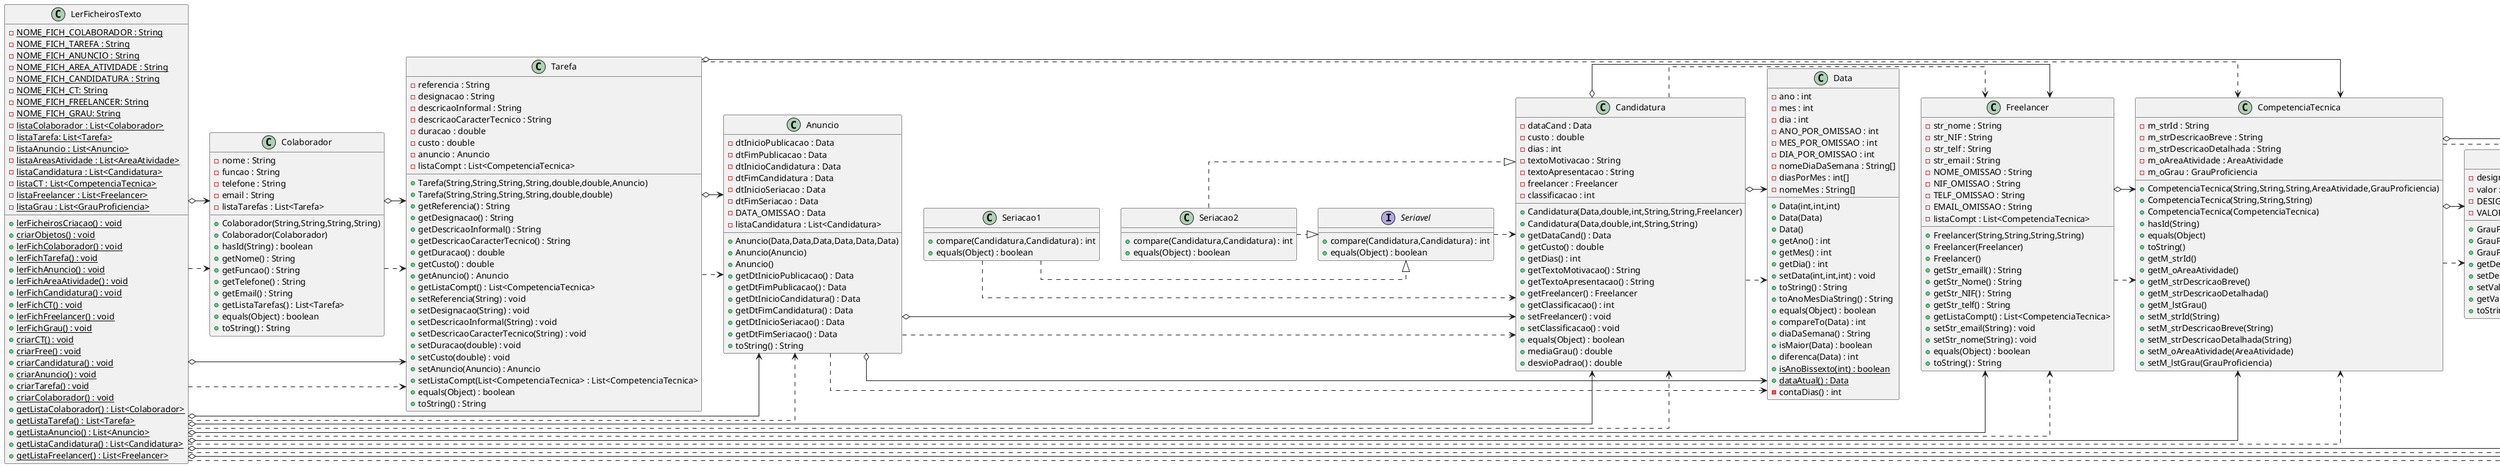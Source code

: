 @startuml
skinparam linetype ortho


class AreaAtividade {
-m_strCodigo : String
-m_strDescricaoBreve : String
-m_strDescricaoDetalhada : String
-CODIGO_OMISSAO : String
-DESCRICAO_BREVE_CODIGO_OMISSAO  : String
-DESCRICAO_DETALHADA_OMISSAO : String
+AreaAtividade(String,String,String)
+AreaAtividade(AreaAtividade)
+AreaAtividade()
+hasId(String)
+getCodigo()
+getM_strDescricaoBreve()
+getM_strDescricaoDetalhada()
+equals(Object)
+toString()
}

class GrauProficiencia{
-designacao : String
-valor : int
-DESIGNACAO_POR_CODIGO_OMISSAO : String
-VALOR_POR_OMISSAO : int
+GrauProficiencia(String, int)
+GrauProficiencia(GrauProficiencia)
+GrauProficiencia()
+getDesignacao()
+setDesignacao(String)
+setValor(int)
+getValor()
+toString()
}

class CompetenciaTecnica{
-m_strId : String
-m_strDescricaoBreve : String
-m_strDescricaoDetalhada : String
-m_oAreaAtividade : AreaAtividade
-m_oGrau : GrauProficiencia
+CompetenciaTecnica(String,String,String,AreaAtividade,GrauProficiencia)
+CompetenciaTecnica(String,String,String)
+CompetenciaTecnica(CompetenciaTecnica)
+hasId(String)
+equals(Object)
+toString()
+getM_strId()
+getM_oAreaAtividade()
+getM_strDescricaoBreve()
+getM_strDescricaoDetalhada()
+getM_lstGrau()
+setM_strId(String)
+setM_strDescricaoBreve(String)
+setM_strDescricaoDetalhada(String)
+setM_oAreaAtividade(AreaAtividade)
+setM_lstGrau(GrauProficiencia)
}

class Data{
-ano : int
-mes : int
-dia : int
-ANO_POR_OMISSAO : int
-MES_POR_OMISSAO : int
-DIA_POR_OMISSAO : int
-nomeDiaDaSemana : String[]
-diasPorMes : int[]
-nomeMes : String[]
+Data(int,int,int)
+Data(Data)
+Data()
+getAno() : int
+getMes() : int
+getDia() : int
+setData(int,int,int) : void
+toString() : String
+toAnoMesDiaString() : String
+equals(Object) : boolean
+compareTo(Data) : int
+diaDaSemana() : String
+isMaior(Data) : boolean
+diferenca(Data) : int
+{static}isAnoBissexto(int) : boolean
+{static}dataAtual() : Data
-contaDias() : int
}

class Freelancer{
-str_nome : String
-str_NIF : String
-str_telf : String
-str_email : String
-NOME_OMISSAO : String
-NIF_OMISSAO : String
-TELF_OMISSAO : String
-EMAIL_OMISSAO : String
-listaCompt : List<CompetenciaTecnica>
+Freelancer(String,String,String,String)
+Freelancer(Freelancer)
+Freelancer()
+getStr_emaill() : String
+getStr_Nome() : String
+getStr_NIF() : String
+getStr_telf() : String
+getListaCompt() : List<CompetenciaTecnica>
+setStr_email(String) : void
+setStr_nome(String) : void
+equals(Object) : boolean
+toString() : String
}

class Candidatura{
-dataCand : Data
-custo : double
-dias : int
-textoMotivacao : String
-textoApresentacao : String
-freelancer : Freelancer
-classificacao : int
+Candidatura(Data,double,int,String,String,Freelancer)
+Candidatura(Data,double,int,String,String)
+getDataCand() : Data
+getCusto() : double
+getDias() : int
+getTextoMotivacao() : String
+getTextoApresentacao() : String
+getFreelancer() : Freelancer
+getClassificacao() : int
+setFreelancer() : void
+setClassificacao() : void
+equals(Object) : boolean
+mediaGrau() : double
+desvioPadrao() : double
}

class Anuncio{
-dtInicioPublicacao : Data
-dtFimPublicacao : Data
-dtInicioCandidatura : Data
-dtFimCandidatura : Data
-dtInicioSeriacao : Data
-dtFimSeriacao : Data
-DATA_OMISSAO : Data
-listaCandidatura : List<Candidatura>
+Anuncio(Data,Data,Data,Data,Data,Data)
+Anuncio(Anuncio)
+Anuncio()
+getDtInicioPublicacao() : Data
+getDtFimPublicacao() : Data
+getDtInicioCandidatura() : Data
+getDtFimCandidatura() : Data
+getDtInicioSeriacao() : Data
+getDtFimSeriacao() : Data
+toString() : String
}


interface Seriavel{
+compare(Candidatura,Candidatura) : int
+equals(Object) : boolean
}


class Seriacao1{
+compare(Candidatura,Candidatura) : int
+equals(Object) : boolean
}

class Seriacao2{
+compare(Candidatura,Candidatura) : int
+equals(Object) : boolean
}

class Colaborador{
-nome : String
-funcao : String
-telefone : String
-email : String
-listaTarefas : List<Tarefa>
+Colaborador(String,String,String,String)
+Colaborador(Colaborador)
+hasId(String) : boolean
+getNome() : String
+getFuncao() : String
+getTelefone() : String
+getEmail() : String
+getListaTarefas() : List<Tarefa>
+equals(Object) : boolean
+toString() : String
}

class Tarefa{
-referencia : String
-designacao : String
-descricaoInformal : String
-descricaoCaracterTecnico : String
-duracao : double
-custo : double
-anuncio : Anuncio
-listaCompt : List<CompetenciaTecnica>
+Tarefa(String,String,String,String,double,double,Anuncio)
+Tarefa(String,String,String,String,double,double)
+getReferencia() : String
+getDesignacao() : String
+getDescricaoInformal() : String
+getDescricaoCaracterTecnico() : String
+getDuracao() : double
+getCusto() : double
+getAnuncio() : Anuncio
+getListaCompt() : List<CompetenciaTecnica>
+setReferencia(String) : void
+setDesignacao(String) : void
+setDescricaoInformal(String) : void
+setDescricaoCaracterTecnico(String) : void
+setDuracao(double) : void
+setCusto(double) : void
+setAnuncio(Anuncio) : Anuncio
+setListaCompt(List<CompetenciaTecnica> : List<CompetenciaTecnica>
+equals(Object) : boolean
+toString() : String
}

class LerFicheirosTexto{
-{static}NOME_FICH_COLABORADOR : String
-{static}NOME_FICH_TAREFA : String
-{static}NOME_FICH_ANUNCIO : String
-{static}NOME_FICH_AREA_ATIVIDADE : String
-{static}NOME_FICH_CANDIDATURA : String
-{static}NOME_FICH_CT: String
-{static}NOME_FICH_FREELANCER: String
-{static}NOME_FICH_GRAU: String
-{static}listaColaborador : List<Colaborador>
-{static}listaTarefa: List<Tarefa>
-{static}listaAnuncio : List<Anuncio>
-{static}listaAreasAtividade : List<AreaAtividade>
-{static}listaCandidatura : List<Candidatura>
-{static}listaCT : List<CompetenciaTecnica>
-{static}listaFreelancer : List<Freelancer>
-{static}listaGrau : List<GrauProficiencia>
+{static}lerFicheirosCriacao() : void
+{static}criarObjetos() : void
+{static}lerFichColaborador() : void
+{static}lerFichTarefa() : void
+{static}lerFichAnuncio() : void
+{static}lerFichAreaAtividade() : void
+{static}lerFichCandidatura() : void
+{static}lerFichCT() : void
+{static}lerFichFreelancer() : void
+{static}lerFichGrau() : void
+{static}criarCT() : void
+{static}criarFree() : void
+{static}criarCandidatura() : void
+{static}criarAnuncio() : void
+{static}criarTarefa() : void
+{static}criarColaborador() : void
+{static}getListaColaborador() : List<Colaborador>
+{static}getListaTarefa() : List<Tarefa>
+{static}getListaAnuncio() : List<Anuncio>
+{static}getListaCandidatura() : List<Candidatura>
+{static}getListaFreelancer() : List<Freelancer>
}


LerFicheirosTexto o-> AreaAtividade
LerFicheirosTexto o-> Anuncio
LerFicheirosTexto o-> Tarefa
LerFicheirosTexto o-> Colaborador
LerFicheirosTexto o-> Candidatura
LerFicheirosTexto o-> Freelancer
LerFicheirosTexto o-> CompetenciaTecnica
LerFicheirosTexto o-> GrauProficiencia
LerFicheirosTexto .> AreaAtividade
LerFicheirosTexto .> Anuncio
LerFicheirosTexto .> Tarefa
LerFicheirosTexto .> Colaborador
LerFicheirosTexto .> Candidatura
LerFicheirosTexto .> Freelancer
LerFicheirosTexto .> CompetenciaTecnica
LerFicheirosTexto .> GrauProficiencia



CompetenciaTecnica o-> AreaAtividade
CompetenciaTecnica .> AreaAtividade
CompetenciaTecnica o-> GrauProficiencia
CompetenciaTecnica .> GrauProficiencia

Freelancer o-> CompetenciaTecnica
Freelancer .> CompetenciaTecnica

Seriacao1 .|> Seriavel
Seriacao1 .> Candidatura

Seriacao2 .|> Seriavel
Seriacao2 .|> Candidatura

Seriavel .> Candidatura

Candidatura o-> Freelancer
Candidatura .> Freelancer
Candidatura o-> Data
Candidatura .> Data

Anuncio o-> Data
Anuncio .> Data
Anuncio o-> Candidatura
Anuncio .> Candidatura

Tarefa o-> Anuncio
Tarefa .> Anuncio
Tarefa o-> CompetenciaTecnica
Tarefa .> CompetenciaTecnica

Colaborador o-> Tarefa
Colaborador .> Tarefa


@enduml